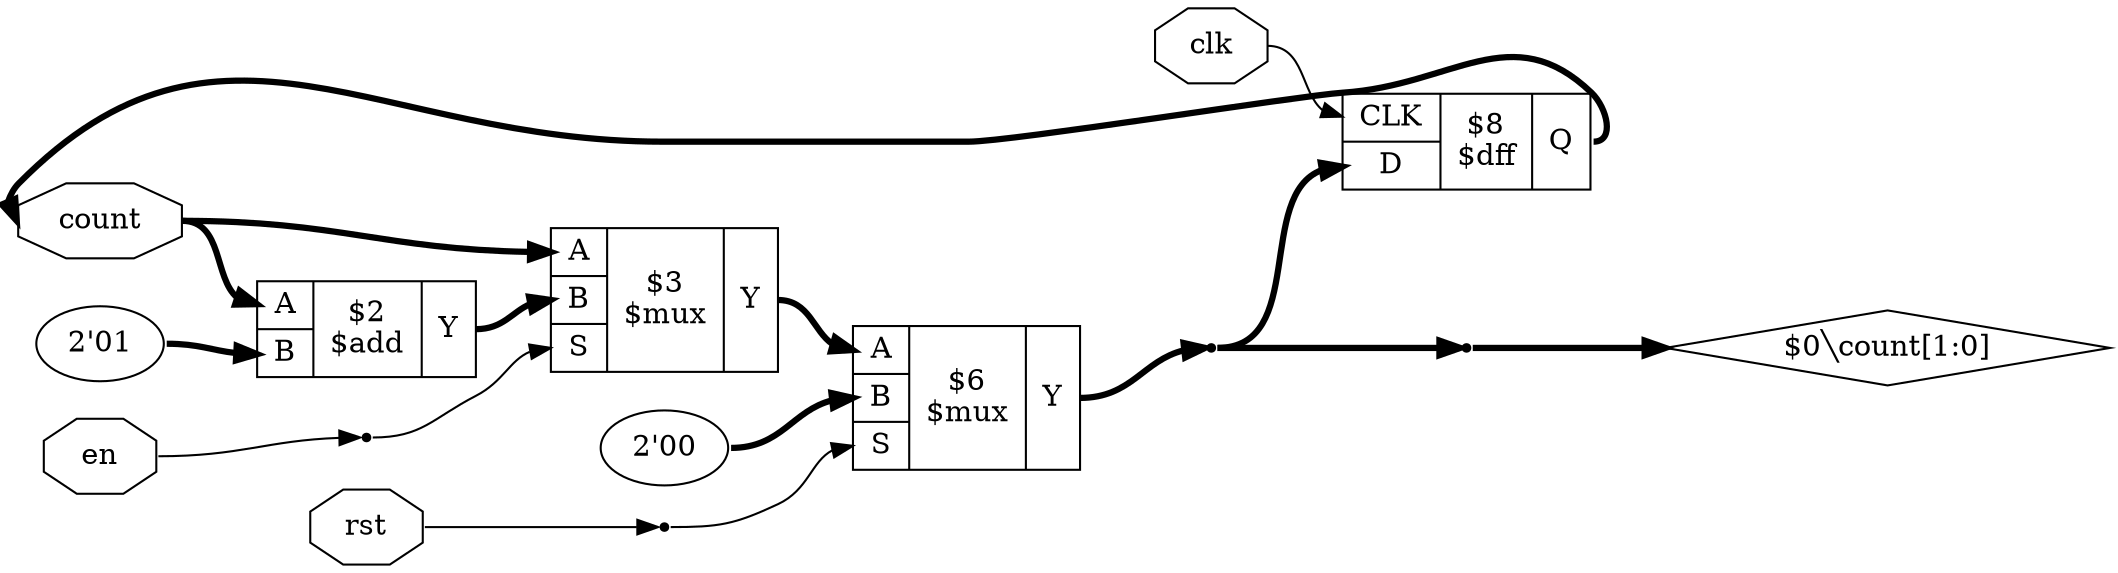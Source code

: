 digraph "counter" {
rankdir="LR";
remincross=true;
n7 [ shape=octagon, label="count", color="black", fontcolor="black" ];
n8 [ shape=octagon, label="en", color="black", fontcolor="black" ];
n9 [ shape=octagon, label="rst", color="black", fontcolor="black" ];
n10 [ shape=octagon, label="clk", color="black", fontcolor="black" ];
c14 [ shape=record, label="{{<p11> CLK|<p12> D}|$8\n$dff|{<p13> Q}}",  ];
v0 [ label="2'00" ];
c19 [ shape=record, label="{{<p15> A|<p16> B|<p17> S}|$6\n$mux|{<p18> Y}}",  ];
c20 [ shape=record, label="{{<p15> A|<p16> B|<p17> S}|$3\n$mux|{<p18> Y}}",  ];
v1 [ label="2'01" ];
c21 [ shape=record, label="{{<p15> A|<p16> B}|$2\n$add|{<p18> Y}}",  ];
x2 [shape=point, ];
x3 [shape=point, ];
x4 [shape=point, ];
n1 [ shape=point ];
c19:p18:e -> n1:w [color="black", fontcolor="black", style="setlinewidth(3)", label=""];
n1:e -> c14:p12:w [color="black", fontcolor="black", style="setlinewidth(3)", label=""];
n1:e -> x4:w [color="black", fontcolor="black", style="setlinewidth(3)", label=""];
n10:e -> c14:p11:w [color="black", fontcolor="black", label=""];
x3:e -> c19:p17:w [color="black", fontcolor="black", label=""];
c20:p18:e -> c19:p15:w [color="black", fontcolor="black", style="setlinewidth(3)", label=""];
x2:e -> c20:p17:w [color="black", fontcolor="black", label=""];
c21:p18:e -> c20:p16:w [color="black", fontcolor="black", style="setlinewidth(3)", label=""];
n6 [ shape=diamond, label="$0&#9586;count[1:0]" ];
x4:e -> n6:w [color="black", fontcolor="black", style="setlinewidth(3)", label=""];
c14:p13:e -> n7:w [color="black", fontcolor="black", style="setlinewidth(3)", label=""];
n7:e -> c20:p15:w [color="black", fontcolor="black", style="setlinewidth(3)", label=""];
n7:e -> c21:p15:w [color="black", fontcolor="black", style="setlinewidth(3)", label=""];
n8:e -> x2:w [color="black", fontcolor="black", label=""];
n9:e -> x3:w [color="black", fontcolor="black", label=""];
v0:e -> c19:p16:w [color="black", fontcolor="black", style="setlinewidth(3)", label=""];
v1:e -> c21:p16:w [color="black", fontcolor="black", style="setlinewidth(3)", label=""];
}
